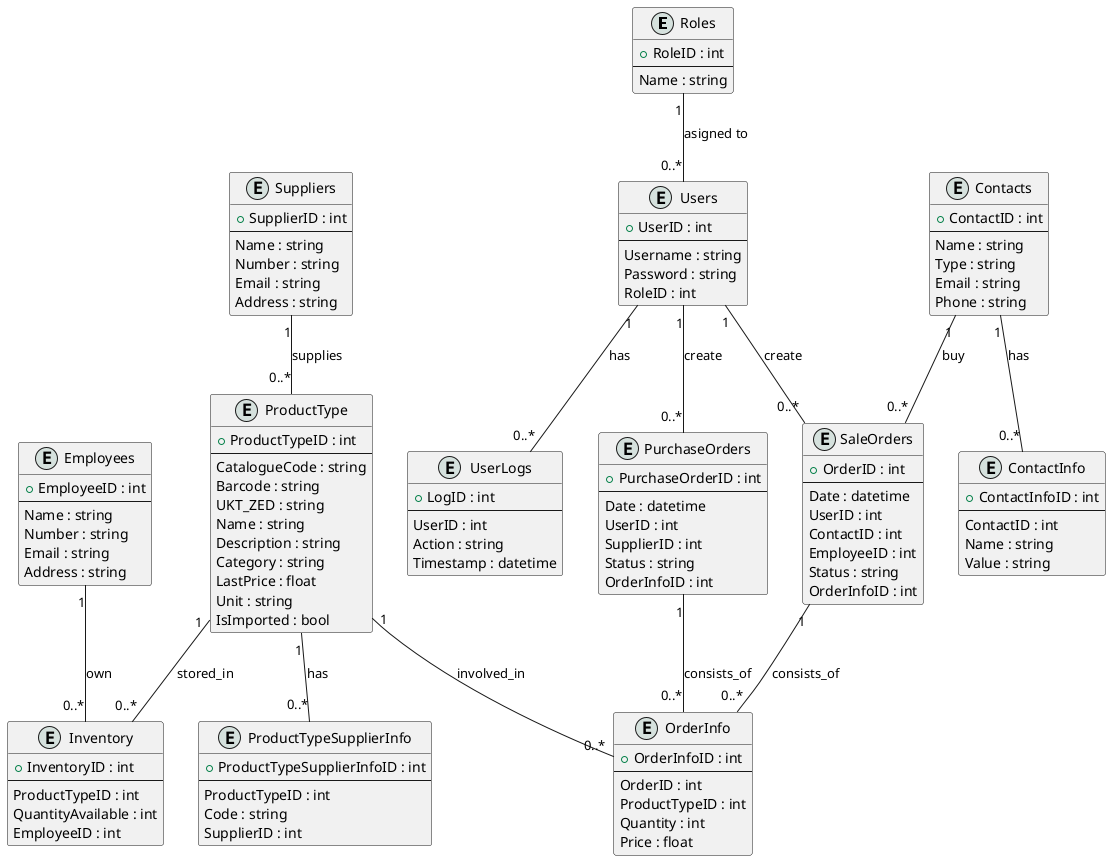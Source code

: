 @startuml
!define table(x) class x << (T,#FFAAAA) >>
!define entity(x) class x << (E,#D5E1DD) >>

entity("Roles") {
  + RoleID : int
  --
  Name : string
}

entity("Users") {
  + UserID : int
  --
  Username : string
  Password : string
  RoleID : int
}

entity("UserLogs") {
  + LogID : int
  --
  UserID : int
  Action : string
  Timestamp : datetime
}

entity("Contacts") {
  + ContactID : int
  --
  Name : string
  Type : string
  Email : string
  Phone : string
}

entity("ContactInfo") {
  + ContactInfoID : int
  --
  ContactID : int
  Name : string
  Value : string
}

entity("Employees") {
  + EmployeeID : int
  --
  Name : string
  Number : string
  Email : string
  Address : string
}

entity("Suppliers") {
  + SupplierID : int
  --
  Name : string
  Number : string
  Email : string
  Address : string
}

entity("ProductType") {
  + ProductTypeID : int
  --
  CatalogueCode : string
  Barcode : string
  UKT_ZED : string
  Name : string
  Description : string
  Category : string
  LastPrice : float
  Unit : string
  IsImported : bool
}

entity("ProductTypeSupplierInfo") {
  + ProductTypeSupplierInfoID : int
  --
  ProductTypeID : int
  Code : string
  SupplierID : int
}

entity("Inventory") {
  + InventoryID : int
  --
  ProductTypeID : int
  QuantityAvailable : int
  EmployeeID : int
}

entity("SaleOrders") {
  + OrderID : int
  --
  Date : datetime
  UserID : int
  ContactID : int
  EmployeeID : int
  Status : string
  OrderInfoID : int
}

entity("OrderInfo") {
  + OrderInfoID : int
  --
  OrderID : int
  ProductTypeID : int
  Quantity : int
  Price : float
}

entity("PurchaseOrders") {
  + PurchaseOrderID : int
  --
  Date : datetime
  UserID : int
  SupplierID : int
  Status : string
  OrderInfoID : int
}

Roles "1" -- "0..*" Users : asigned to
Users "1" -- "0..*" UserLogs : has
Users "1" -- "0..*" SaleOrders : create
Users "1" -- "0..*" PurchaseOrders : create
Employees "1" -- "0..*" Inventory : own
Contacts "1" -- "0..*" ContactInfo : has
Contacts "1" -- "0..*" SaleOrders : buy
Suppliers "1" -- "0..*" ProductType : supplies
ProductType "1" -- "0..*" ProductTypeSupplierInfo : has
ProductType "1" -- "0..*" Inventory : stored_in
ProductType "1" -- "0..*" OrderInfo : involved_in
SaleOrders "1" -- "0..*" OrderInfo : consists_of
PurchaseOrders "1" -- "0..*" OrderInfo : consists_of
@enduml
